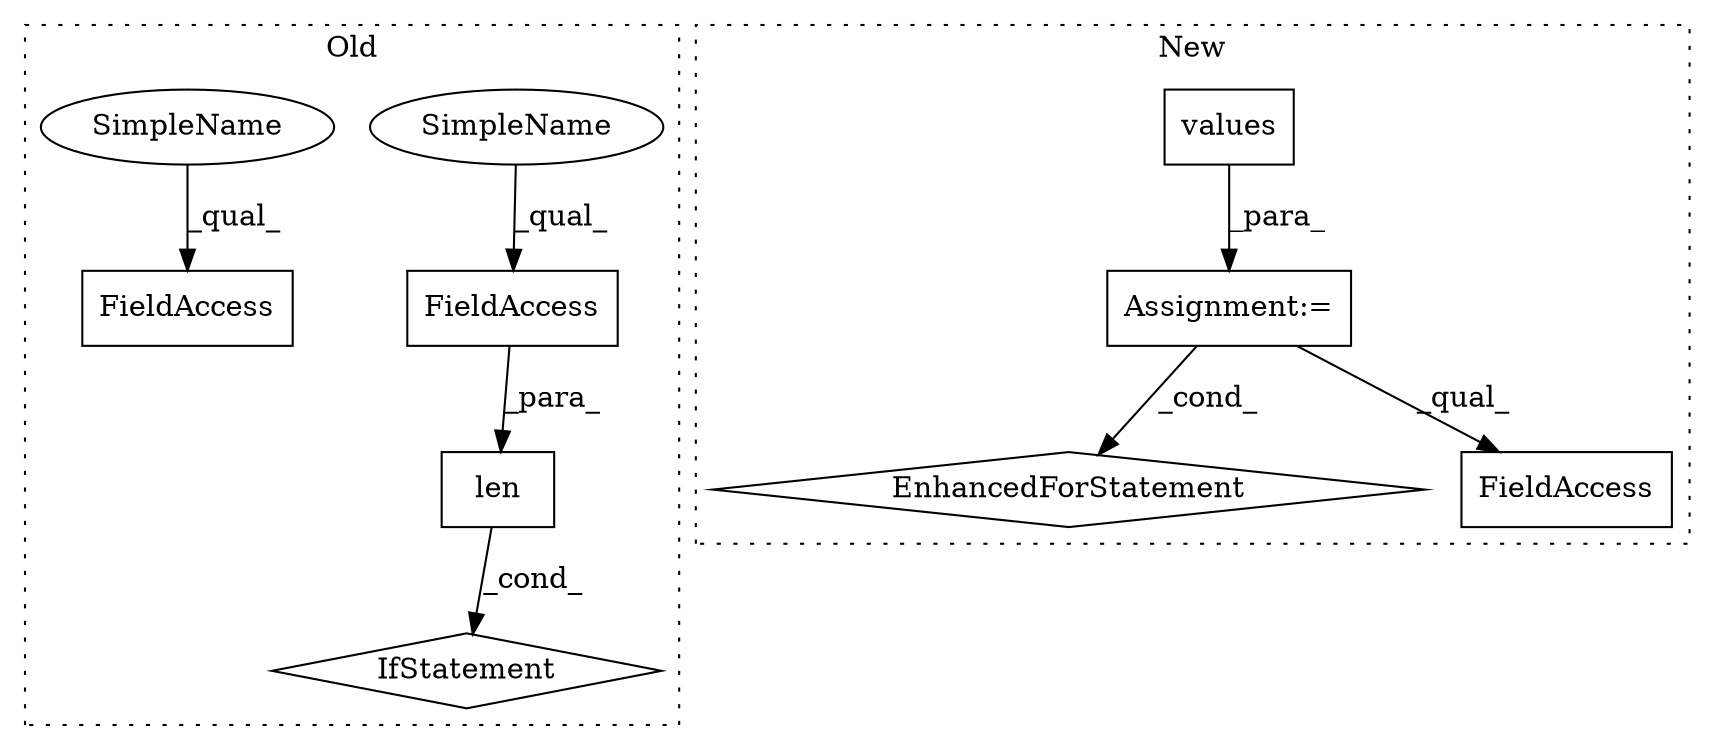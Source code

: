 digraph G {
subgraph cluster0 {
1 [label="len" a="32" s="10768,10787" l="4,1" shape="box"];
4 [label="FieldAccess" a="22" s="10772" l="15" shape="box"];
7 [label="IfStatement" a="25" s="10764,10793" l="4,2" shape="diamond"];
8 [label="FieldAccess" a="22" s="10921" l="15" shape="box"];
9 [label="SimpleName" a="42" s="10772" l="9" shape="ellipse"];
10 [label="SimpleName" a="42" s="10921" l="9" shape="ellipse"];
label = "Old";
style="dotted";
}
subgraph cluster1 {
2 [label="values" a="32" s="10478" l="8" shape="box"];
3 [label="Assignment:=" a="7" s="10015,10486" l="53,2" shape="box"];
5 [label="EnhancedForStatement" a="70" s="10015,10486" l="53,2" shape="diamond"];
6 [label="FieldAccess" a="22" s="10496" l="12" shape="box"];
label = "New";
style="dotted";
}
1 -> 7 [label="_cond_"];
2 -> 3 [label="_para_"];
3 -> 6 [label="_qual_"];
3 -> 5 [label="_cond_"];
4 -> 1 [label="_para_"];
9 -> 4 [label="_qual_"];
10 -> 8 [label="_qual_"];
}
